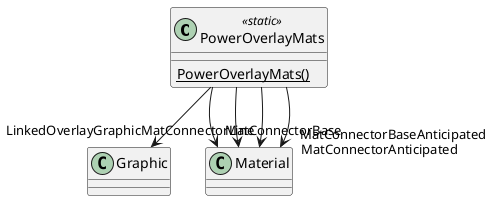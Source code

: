 @startuml
class PowerOverlayMats <<static>> {
    {static} PowerOverlayMats()
}
PowerOverlayMats --> "LinkedOverlayGraphic" Graphic
PowerOverlayMats --> "MatConnectorBase" Material
PowerOverlayMats --> "MatConnectorLine" Material
PowerOverlayMats --> "MatConnectorAnticipated" Material
PowerOverlayMats --> "MatConnectorBaseAnticipated" Material
@enduml

